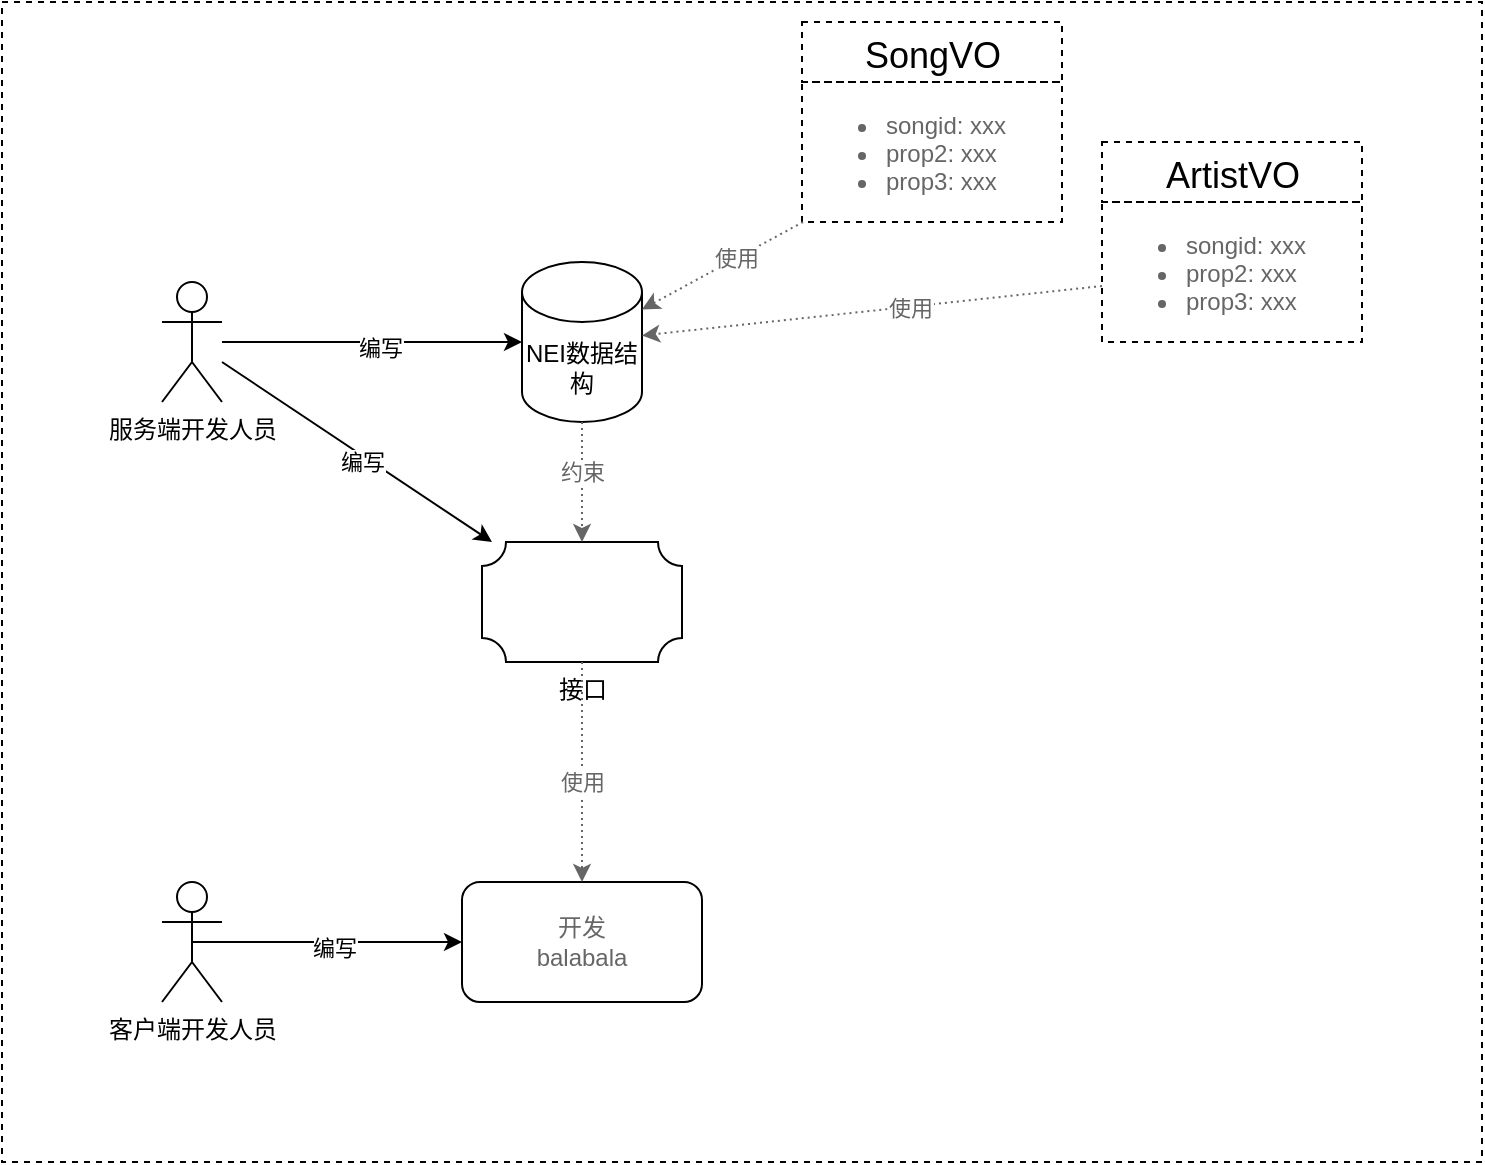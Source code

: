 <mxfile version="14.2.9" type="github">
  <diagram id="r_vw6CsHLJ4ac5ICjpQG" name="Page-1">
    <mxGraphModel dx="2022" dy="1131" grid="1" gridSize="10" guides="1" tooltips="1" connect="1" arrows="1" fold="1" page="1" pageScale="1" pageWidth="827" pageHeight="1169" math="0" shadow="0">
      <root>
        <mxCell id="0" />
        <mxCell id="1" parent="0" />
        <mxCell id="E5MzTIvvlh8kFoHkYypJ-1" value="服务端开发人员" style="shape=umlActor;verticalLabelPosition=bottom;verticalAlign=top;html=1;outlineConnect=0;" vertex="1" parent="1">
          <mxGeometry x="210" y="380" width="30" height="60" as="geometry" />
        </mxCell>
        <mxCell id="E5MzTIvvlh8kFoHkYypJ-2" value="NEI数据结构" style="shape=cylinder3;whiteSpace=wrap;html=1;boundedLbl=1;backgroundOutline=1;size=15;" vertex="1" parent="1">
          <mxGeometry x="390" y="370" width="60" height="80" as="geometry" />
        </mxCell>
        <mxCell id="E5MzTIvvlh8kFoHkYypJ-3" value="" style="endArrow=classic;html=1;" edge="1" parent="1" source="E5MzTIvvlh8kFoHkYypJ-1" target="E5MzTIvvlh8kFoHkYypJ-2">
          <mxGeometry width="50" height="50" relative="1" as="geometry">
            <mxPoint x="280" y="640" as="sourcePoint" />
            <mxPoint x="330" y="590" as="targetPoint" />
          </mxGeometry>
        </mxCell>
        <mxCell id="E5MzTIvvlh8kFoHkYypJ-4" value="编写" style="edgeLabel;html=1;align=center;verticalAlign=middle;resizable=0;points=[];" vertex="1" connectable="0" parent="E5MzTIvvlh8kFoHkYypJ-3">
          <mxGeometry x="0.053" y="-3" relative="1" as="geometry">
            <mxPoint as="offset" />
          </mxGeometry>
        </mxCell>
        <mxCell id="E5MzTIvvlh8kFoHkYypJ-6" value="接口" style="verticalLabelPosition=bottom;verticalAlign=top;html=1;shape=mxgraph.basic.plaque;dx=6;" vertex="1" parent="1">
          <mxGeometry x="370" y="510" width="100" height="60" as="geometry" />
        </mxCell>
        <mxCell id="E5MzTIvvlh8kFoHkYypJ-7" value="" style="endArrow=classic;html=1;" edge="1" parent="1" source="E5MzTIvvlh8kFoHkYypJ-1" target="E5MzTIvvlh8kFoHkYypJ-6">
          <mxGeometry width="50" height="50" relative="1" as="geometry">
            <mxPoint x="170" y="560" as="sourcePoint" />
            <mxPoint x="320" y="560" as="targetPoint" />
          </mxGeometry>
        </mxCell>
        <mxCell id="E5MzTIvvlh8kFoHkYypJ-8" value="编写" style="edgeLabel;html=1;align=center;verticalAlign=middle;resizable=0;points=[];" vertex="1" connectable="0" parent="E5MzTIvvlh8kFoHkYypJ-7">
          <mxGeometry x="0.053" y="-3" relative="1" as="geometry">
            <mxPoint as="offset" />
          </mxGeometry>
        </mxCell>
        <mxCell id="E5MzTIvvlh8kFoHkYypJ-9" value="" style="endArrow=classic;html=1;dashed=1;dashPattern=1 2;fontColor=#666666;strokeColor=#666666;" edge="1" parent="1" source="E5MzTIvvlh8kFoHkYypJ-2" target="E5MzTIvvlh8kFoHkYypJ-6">
          <mxGeometry width="50" height="50" relative="1" as="geometry">
            <mxPoint x="510" y="520" as="sourcePoint" />
            <mxPoint x="560" y="470" as="targetPoint" />
          </mxGeometry>
        </mxCell>
        <mxCell id="E5MzTIvvlh8kFoHkYypJ-10" value="约束" style="edgeLabel;html=1;align=center;verticalAlign=middle;resizable=0;points=[];fontColor=#666666;" vertex="1" connectable="0" parent="E5MzTIvvlh8kFoHkYypJ-9">
          <mxGeometry x="-0.167" relative="1" as="geometry">
            <mxPoint as="offset" />
          </mxGeometry>
        </mxCell>
        <mxCell id="E5MzTIvvlh8kFoHkYypJ-11" value="客户端开发人员" style="shape=umlActor;verticalLabelPosition=bottom;verticalAlign=top;html=1;outlineConnect=0;" vertex="1" parent="1">
          <mxGeometry x="210" y="680" width="30" height="60" as="geometry" />
        </mxCell>
        <mxCell id="E5MzTIvvlh8kFoHkYypJ-12" value="开发&lt;br&gt;balabala" style="rounded=1;whiteSpace=wrap;html=1;fontColor=#666666;" vertex="1" parent="1">
          <mxGeometry x="360" y="680" width="120" height="60" as="geometry" />
        </mxCell>
        <mxCell id="E5MzTIvvlh8kFoHkYypJ-13" value="" style="endArrow=classic;html=1;exitX=0.5;exitY=0.5;exitDx=0;exitDy=0;exitPerimeter=0;" edge="1" parent="1" source="E5MzTIvvlh8kFoHkYypJ-11" target="E5MzTIvvlh8kFoHkYypJ-12">
          <mxGeometry width="50" height="50" relative="1" as="geometry">
            <mxPoint x="190" y="860" as="sourcePoint" />
            <mxPoint x="325" y="950" as="targetPoint" />
          </mxGeometry>
        </mxCell>
        <mxCell id="E5MzTIvvlh8kFoHkYypJ-14" value="编写" style="edgeLabel;html=1;align=center;verticalAlign=middle;resizable=0;points=[];" vertex="1" connectable="0" parent="E5MzTIvvlh8kFoHkYypJ-13">
          <mxGeometry x="0.053" y="-3" relative="1" as="geometry">
            <mxPoint as="offset" />
          </mxGeometry>
        </mxCell>
        <mxCell id="E5MzTIvvlh8kFoHkYypJ-15" value="" style="endArrow=classic;html=1;dashed=1;dashPattern=1 2;fontColor=#666666;strokeColor=#666666;" edge="1" parent="1" source="E5MzTIvvlh8kFoHkYypJ-6" target="E5MzTIvvlh8kFoHkYypJ-12">
          <mxGeometry width="50" height="50" relative="1" as="geometry">
            <mxPoint x="580" y="670" as="sourcePoint" />
            <mxPoint x="580" y="730" as="targetPoint" />
          </mxGeometry>
        </mxCell>
        <mxCell id="E5MzTIvvlh8kFoHkYypJ-16" value="使用" style="edgeLabel;html=1;align=center;verticalAlign=middle;resizable=0;points=[];fontColor=#666666;" vertex="1" connectable="0" parent="E5MzTIvvlh8kFoHkYypJ-15">
          <mxGeometry x="-0.167" relative="1" as="geometry">
            <mxPoint y="14" as="offset" />
          </mxGeometry>
        </mxCell>
        <mxCell id="E5MzTIvvlh8kFoHkYypJ-18" value="&lt;ul&gt;&lt;li&gt;songid: xxx&lt;/li&gt;&lt;li&gt;prop2: xxx&lt;/li&gt;&lt;li&gt;prop3: xxx&lt;/li&gt;&lt;/ul&gt;" style="text;fillColor=none;html=1;whiteSpace=wrap;verticalAlign=middle;overflow=hidden;fontColor=#666666;rounded=0;dashed=1;strokeColor=#000000;" vertex="1" parent="1">
          <mxGeometry x="530" y="280" width="130" height="70" as="geometry" />
        </mxCell>
        <mxCell id="E5MzTIvvlh8kFoHkYypJ-19" value="&lt;span style=&quot;font-weight: normal&quot;&gt;&lt;font style=&quot;font-size: 18px&quot;&gt;SongVO&lt;/font&gt;&lt;/span&gt;" style="text;fillColor=none;html=1;fontSize=24;fontStyle=1;verticalAlign=middle;align=center;rounded=0;dashed=1;strokeColor=#000000;" vertex="1" parent="1">
          <mxGeometry x="530" y="250" width="130" height="30" as="geometry" />
        </mxCell>
        <mxCell id="E5MzTIvvlh8kFoHkYypJ-20" value="&lt;ul&gt;&lt;li&gt;songid: xxx&lt;/li&gt;&lt;li&gt;prop2: xxx&lt;/li&gt;&lt;li&gt;prop3: xxx&lt;/li&gt;&lt;/ul&gt;" style="text;fillColor=none;html=1;whiteSpace=wrap;verticalAlign=middle;overflow=hidden;fontColor=#666666;rounded=0;dashed=1;strokeColor=#000000;" vertex="1" parent="1">
          <mxGeometry x="680" y="340" width="130" height="70" as="geometry" />
        </mxCell>
        <mxCell id="E5MzTIvvlh8kFoHkYypJ-21" value="&lt;span style=&quot;font-weight: normal&quot;&gt;&lt;font style=&quot;font-size: 18px&quot;&gt;ArtistVO&lt;/font&gt;&lt;/span&gt;" style="text;fillColor=none;html=1;fontSize=24;fontStyle=1;verticalAlign=middle;align=center;rounded=0;dashed=1;strokeColor=#000000;" vertex="1" parent="1">
          <mxGeometry x="680" y="310" width="130" height="30" as="geometry" />
        </mxCell>
        <mxCell id="E5MzTIvvlh8kFoHkYypJ-22" value="" style="endArrow=classic;html=1;dashed=1;dashPattern=1 2;fontColor=#666666;strokeColor=#666666;" edge="1" parent="1" source="E5MzTIvvlh8kFoHkYypJ-18" target="E5MzTIvvlh8kFoHkYypJ-2">
          <mxGeometry width="50" height="50" relative="1" as="geometry">
            <mxPoint x="590" y="340" as="sourcePoint" />
            <mxPoint x="590" y="400" as="targetPoint" />
          </mxGeometry>
        </mxCell>
        <mxCell id="E5MzTIvvlh8kFoHkYypJ-23" value="使用" style="edgeLabel;html=1;align=center;verticalAlign=middle;resizable=0;points=[];fontColor=#666666;" vertex="1" connectable="0" parent="E5MzTIvvlh8kFoHkYypJ-22">
          <mxGeometry x="-0.167" relative="1" as="geometry">
            <mxPoint as="offset" />
          </mxGeometry>
        </mxCell>
        <mxCell id="E5MzTIvvlh8kFoHkYypJ-24" value="" style="endArrow=classic;html=1;dashed=1;dashPattern=1 2;fontColor=#666666;strokeColor=#666666;" edge="1" parent="1" source="E5MzTIvvlh8kFoHkYypJ-20" target="E5MzTIvvlh8kFoHkYypJ-2">
          <mxGeometry width="50" height="50" relative="1" as="geometry">
            <mxPoint x="479.31" y="310" as="sourcePoint" />
            <mxPoint x="447.931" y="380" as="targetPoint" />
          </mxGeometry>
        </mxCell>
        <mxCell id="E5MzTIvvlh8kFoHkYypJ-25" value="使用" style="edgeLabel;html=1;align=center;verticalAlign=middle;resizable=0;points=[];fontColor=#666666;" vertex="1" connectable="0" parent="E5MzTIvvlh8kFoHkYypJ-24">
          <mxGeometry x="-0.167" relative="1" as="geometry">
            <mxPoint as="offset" />
          </mxGeometry>
        </mxCell>
        <mxCell id="E5MzTIvvlh8kFoHkYypJ-26" value="" style="whiteSpace=wrap;html=1;rounded=0;dashed=1;strokeColor=#000000;fontColor=#666666;fillColor=none;" vertex="1" parent="1">
          <mxGeometry x="130" y="240" width="740" height="580" as="geometry" />
        </mxCell>
      </root>
    </mxGraphModel>
  </diagram>
</mxfile>
